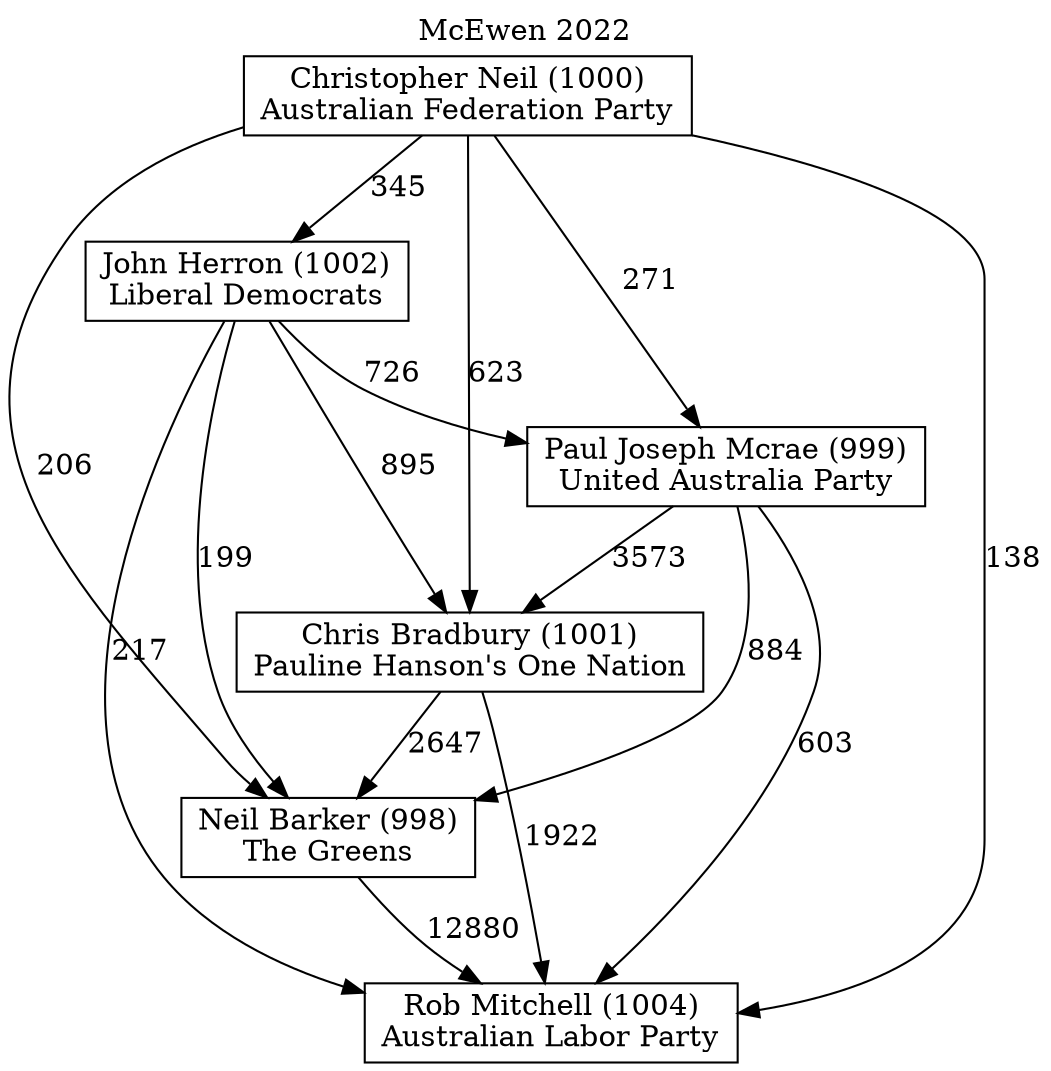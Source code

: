 // House preference flow
digraph "Rob Mitchell (1004)_McEwen_2022" {
	graph [label="McEwen 2022" labelloc=t mclimit=10]
	node [shape=box]
	"Rob Mitchell (1004)" [label="Rob Mitchell (1004)
Australian Labor Party"]
	"Paul Joseph Mcrae (999)" [label="Paul Joseph Mcrae (999)
United Australia Party"]
	"John Herron (1002)" [label="John Herron (1002)
Liberal Democrats"]
	"Chris Bradbury (1001)" [label="Chris Bradbury (1001)
Pauline Hanson's One Nation"]
	"Christopher Neil (1000)" [label="Christopher Neil (1000)
Australian Federation Party"]
	"Neil Barker (998)" [label="Neil Barker (998)
The Greens"]
	"Paul Joseph Mcrae (999)" -> "Rob Mitchell (1004)" [label=603]
	"John Herron (1002)" -> "Paul Joseph Mcrae (999)" [label=726]
	"Paul Joseph Mcrae (999)" -> "Neil Barker (998)" [label=884]
	"Paul Joseph Mcrae (999)" -> "Chris Bradbury (1001)" [label=3573]
	"Christopher Neil (1000)" -> "Neil Barker (998)" [label=206]
	"John Herron (1002)" -> "Rob Mitchell (1004)" [label=217]
	"Chris Bradbury (1001)" -> "Rob Mitchell (1004)" [label=1922]
	"Christopher Neil (1000)" -> "Paul Joseph Mcrae (999)" [label=271]
	"Christopher Neil (1000)" -> "Chris Bradbury (1001)" [label=623]
	"John Herron (1002)" -> "Neil Barker (998)" [label=199]
	"Neil Barker (998)" -> "Rob Mitchell (1004)" [label=12880]
	"Christopher Neil (1000)" -> "Rob Mitchell (1004)" [label=138]
	"Chris Bradbury (1001)" -> "Neil Barker (998)" [label=2647]
	"Christopher Neil (1000)" -> "John Herron (1002)" [label=345]
	"John Herron (1002)" -> "Chris Bradbury (1001)" [label=895]
}

